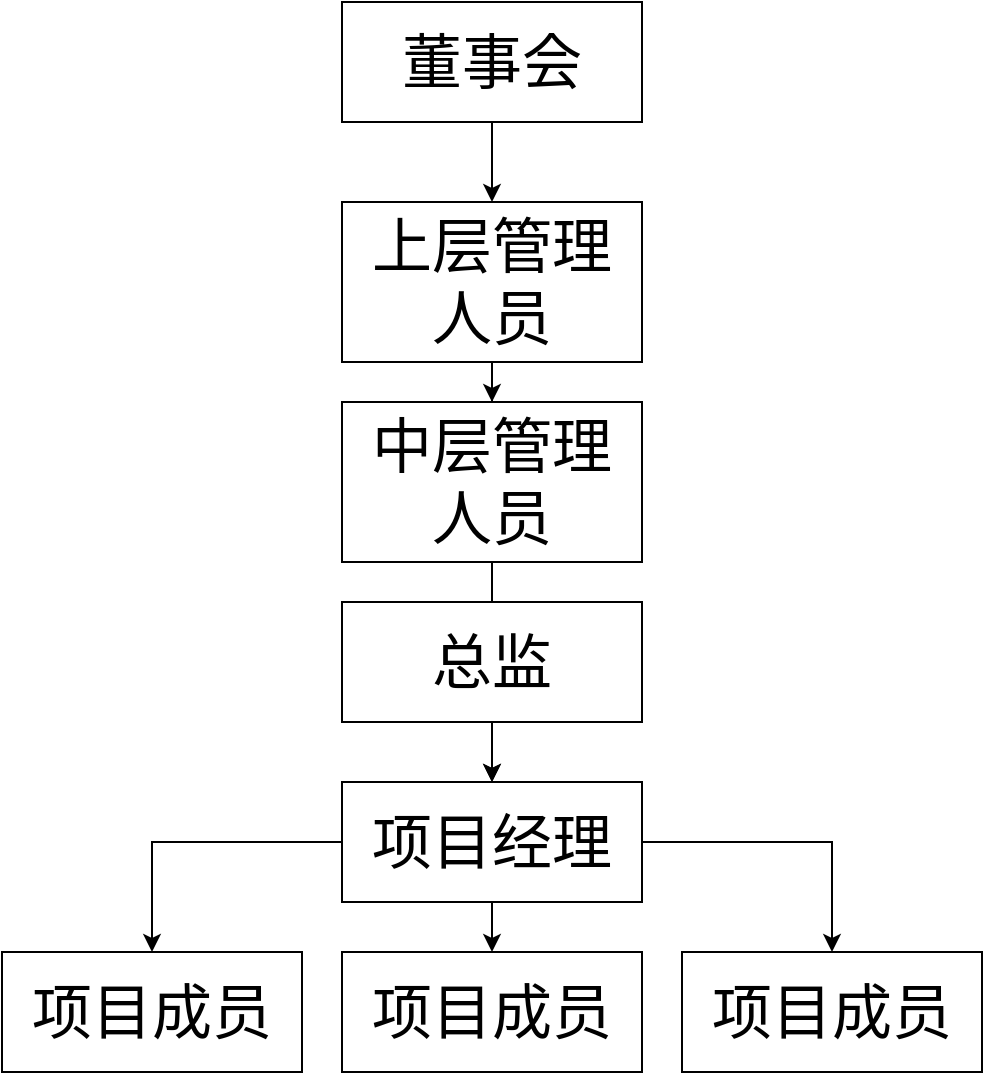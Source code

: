 <mxfile version="24.6.4" type="device">
  <diagram name="第 1 页" id="MD4ULTAr9BVNxQDFDa3_">
    <mxGraphModel dx="1102" dy="705" grid="1" gridSize="10" guides="1" tooltips="1" connect="1" arrows="1" fold="1" page="1" pageScale="1" pageWidth="1654" pageHeight="1169" math="0" shadow="0">
      <root>
        <mxCell id="0" />
        <mxCell id="1" parent="0" />
        <mxCell id="GPNbKcS-52rP5B-6LQ2z-7" value="" style="edgeStyle=orthogonalEdgeStyle;rounded=0;orthogonalLoop=1;jettySize=auto;html=1;" edge="1" parent="1" source="GPNbKcS-52rP5B-6LQ2z-1" target="GPNbKcS-52rP5B-6LQ2z-6">
          <mxGeometry relative="1" as="geometry" />
        </mxCell>
        <mxCell id="GPNbKcS-52rP5B-6LQ2z-1" value="董事会" style="rounded=0;whiteSpace=wrap;html=1;fontSize=30;" vertex="1" parent="1">
          <mxGeometry x="480" y="50" width="150" height="60" as="geometry" />
        </mxCell>
        <mxCell id="GPNbKcS-52rP5B-6LQ2z-9" value="" style="edgeStyle=orthogonalEdgeStyle;rounded=0;orthogonalLoop=1;jettySize=auto;html=1;" edge="1" parent="1" source="GPNbKcS-52rP5B-6LQ2z-3" target="GPNbKcS-52rP5B-6LQ2z-5">
          <mxGeometry relative="1" as="geometry" />
        </mxCell>
        <mxCell id="GPNbKcS-52rP5B-6LQ2z-3" value="中层管理人员" style="rounded=0;whiteSpace=wrap;html=1;fontSize=30;" vertex="1" parent="1">
          <mxGeometry x="480" y="250" width="150" height="80" as="geometry" />
        </mxCell>
        <mxCell id="GPNbKcS-52rP5B-6LQ2z-10" value="" style="edgeStyle=orthogonalEdgeStyle;rounded=0;orthogonalLoop=1;jettySize=auto;html=1;" edge="1" parent="1" source="GPNbKcS-52rP5B-6LQ2z-4" target="GPNbKcS-52rP5B-6LQ2z-5">
          <mxGeometry relative="1" as="geometry" />
        </mxCell>
        <mxCell id="GPNbKcS-52rP5B-6LQ2z-4" value="总监" style="rounded=0;whiteSpace=wrap;html=1;fontSize=30;" vertex="1" parent="1">
          <mxGeometry x="480" y="350" width="150" height="60" as="geometry" />
        </mxCell>
        <mxCell id="GPNbKcS-52rP5B-6LQ2z-14" value="" style="edgeStyle=orthogonalEdgeStyle;rounded=0;orthogonalLoop=1;jettySize=auto;html=1;" edge="1" parent="1" source="GPNbKcS-52rP5B-6LQ2z-5" target="GPNbKcS-52rP5B-6LQ2z-12">
          <mxGeometry relative="1" as="geometry" />
        </mxCell>
        <mxCell id="GPNbKcS-52rP5B-6LQ2z-15" style="edgeStyle=orthogonalEdgeStyle;rounded=0;orthogonalLoop=1;jettySize=auto;html=1;entryX=0.5;entryY=0;entryDx=0;entryDy=0;" edge="1" parent="1" source="GPNbKcS-52rP5B-6LQ2z-5" target="GPNbKcS-52rP5B-6LQ2z-11">
          <mxGeometry relative="1" as="geometry" />
        </mxCell>
        <mxCell id="GPNbKcS-52rP5B-6LQ2z-16" style="edgeStyle=orthogonalEdgeStyle;rounded=0;orthogonalLoop=1;jettySize=auto;html=1;entryX=0.5;entryY=0;entryDx=0;entryDy=0;" edge="1" parent="1" source="GPNbKcS-52rP5B-6LQ2z-5" target="GPNbKcS-52rP5B-6LQ2z-13">
          <mxGeometry relative="1" as="geometry" />
        </mxCell>
        <mxCell id="GPNbKcS-52rP5B-6LQ2z-5" value="项目经理" style="rounded=0;whiteSpace=wrap;html=1;fontSize=30;" vertex="1" parent="1">
          <mxGeometry x="480" y="440" width="150" height="60" as="geometry" />
        </mxCell>
        <mxCell id="GPNbKcS-52rP5B-6LQ2z-8" value="" style="edgeStyle=orthogonalEdgeStyle;rounded=0;orthogonalLoop=1;jettySize=auto;html=1;" edge="1" parent="1" source="GPNbKcS-52rP5B-6LQ2z-6" target="GPNbKcS-52rP5B-6LQ2z-3">
          <mxGeometry relative="1" as="geometry" />
        </mxCell>
        <mxCell id="GPNbKcS-52rP5B-6LQ2z-6" value="上层管理人员" style="rounded=0;whiteSpace=wrap;html=1;fontSize=30;" vertex="1" parent="1">
          <mxGeometry x="480" y="150" width="150" height="80" as="geometry" />
        </mxCell>
        <mxCell id="GPNbKcS-52rP5B-6LQ2z-11" value="项目成员" style="rounded=0;whiteSpace=wrap;html=1;fontSize=30;" vertex="1" parent="1">
          <mxGeometry x="310" y="525" width="150" height="60" as="geometry" />
        </mxCell>
        <mxCell id="GPNbKcS-52rP5B-6LQ2z-12" value="项目成员" style="rounded=0;whiteSpace=wrap;html=1;fontSize=30;" vertex="1" parent="1">
          <mxGeometry x="480" y="525" width="150" height="60" as="geometry" />
        </mxCell>
        <mxCell id="GPNbKcS-52rP5B-6LQ2z-13" value="项目成员" style="rounded=0;whiteSpace=wrap;html=1;fontSize=30;" vertex="1" parent="1">
          <mxGeometry x="650" y="525" width="150" height="60" as="geometry" />
        </mxCell>
      </root>
    </mxGraphModel>
  </diagram>
</mxfile>

